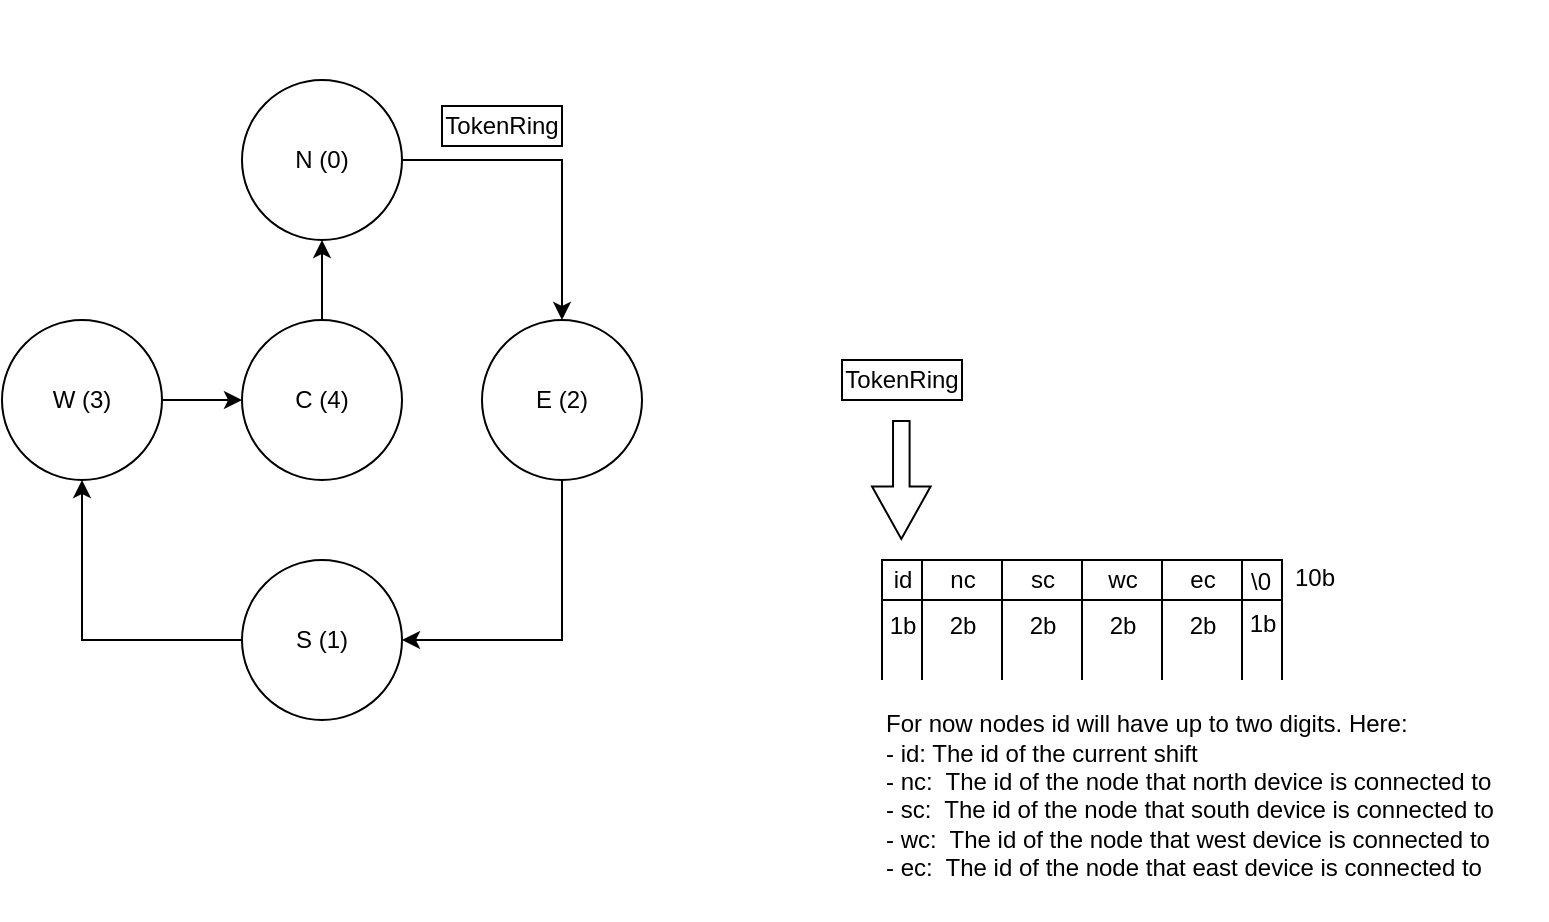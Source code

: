 <mxfile version="24.7.8">
  <diagram id="XiSqjfWHkcOunU51E_Xb" name="Page-1">
    <mxGraphModel dx="1242" dy="819" grid="1" gridSize="10" guides="1" tooltips="1" connect="1" arrows="1" fold="1" page="1" pageScale="1" pageWidth="850" pageHeight="1100" math="0" shadow="0">
      <root>
        <mxCell id="0" />
        <mxCell id="1" parent="0" />
        <mxCell id="bU-0ImXkpVKM8-hS7uHL-8" style="edgeStyle=orthogonalEdgeStyle;rounded=0;orthogonalLoop=1;jettySize=auto;html=1;entryX=0.5;entryY=0;entryDx=0;entryDy=0;" parent="1" source="bU-0ImXkpVKM8-hS7uHL-1" target="bU-0ImXkpVKM8-hS7uHL-2" edge="1">
          <mxGeometry relative="1" as="geometry" />
        </mxCell>
        <mxCell id="bU-0ImXkpVKM8-hS7uHL-1" value="N (0)" style="ellipse;whiteSpace=wrap;html=1;aspect=fixed;" parent="1" vertex="1">
          <mxGeometry x="280" y="520" width="80" height="80" as="geometry" />
        </mxCell>
        <mxCell id="bU-0ImXkpVKM8-hS7uHL-9" style="edgeStyle=orthogonalEdgeStyle;rounded=0;orthogonalLoop=1;jettySize=auto;html=1;entryX=1;entryY=0.5;entryDx=0;entryDy=0;exitX=0.5;exitY=1;exitDx=0;exitDy=0;" parent="1" source="bU-0ImXkpVKM8-hS7uHL-2" target="bU-0ImXkpVKM8-hS7uHL-3" edge="1">
          <mxGeometry relative="1" as="geometry" />
        </mxCell>
        <mxCell id="bU-0ImXkpVKM8-hS7uHL-2" value="E (2)" style="ellipse;whiteSpace=wrap;html=1;aspect=fixed;" parent="1" vertex="1">
          <mxGeometry x="400" y="640" width="80" height="80" as="geometry" />
        </mxCell>
        <mxCell id="bU-0ImXkpVKM8-hS7uHL-10" style="edgeStyle=orthogonalEdgeStyle;rounded=0;orthogonalLoop=1;jettySize=auto;html=1;exitX=0;exitY=0.5;exitDx=0;exitDy=0;entryX=0.5;entryY=1;entryDx=0;entryDy=0;" parent="1" source="bU-0ImXkpVKM8-hS7uHL-3" target="bU-0ImXkpVKM8-hS7uHL-4" edge="1">
          <mxGeometry relative="1" as="geometry" />
        </mxCell>
        <mxCell id="bU-0ImXkpVKM8-hS7uHL-3" value="S (1)" style="ellipse;whiteSpace=wrap;html=1;aspect=fixed;" parent="1" vertex="1">
          <mxGeometry x="280" y="760" width="80" height="80" as="geometry" />
        </mxCell>
        <mxCell id="bU-0ImXkpVKM8-hS7uHL-6" style="edgeStyle=orthogonalEdgeStyle;rounded=0;orthogonalLoop=1;jettySize=auto;html=1;" parent="1" source="bU-0ImXkpVKM8-hS7uHL-4" target="bU-0ImXkpVKM8-hS7uHL-5" edge="1">
          <mxGeometry relative="1" as="geometry" />
        </mxCell>
        <mxCell id="bU-0ImXkpVKM8-hS7uHL-4" value="W (3)" style="ellipse;whiteSpace=wrap;html=1;aspect=fixed;" parent="1" vertex="1">
          <mxGeometry x="160" y="640" width="80" height="80" as="geometry" />
        </mxCell>
        <mxCell id="bU-0ImXkpVKM8-hS7uHL-5" value="C (4)" style="ellipse;whiteSpace=wrap;html=1;aspect=fixed;" parent="1" vertex="1">
          <mxGeometry x="280" y="640" width="80" height="80" as="geometry" />
        </mxCell>
        <mxCell id="bU-0ImXkpVKM8-hS7uHL-7" style="edgeStyle=orthogonalEdgeStyle;rounded=0;orthogonalLoop=1;jettySize=auto;html=1;exitX=0.5;exitY=0;exitDx=0;exitDy=0;entryX=0.5;entryY=1;entryDx=0;entryDy=0;" parent="1" source="bU-0ImXkpVKM8-hS7uHL-5" target="bU-0ImXkpVKM8-hS7uHL-1" edge="1">
          <mxGeometry relative="1" as="geometry" />
        </mxCell>
        <mxCell id="bU-0ImXkpVKM8-hS7uHL-12" value="" style="shape=image;verticalLabelPosition=bottom;labelBackgroundColor=default;verticalAlign=top;aspect=fixed;imageAspect=0;image=https://previews.123rf.com/images/vitalia221/vitalia2212012/vitalia221201200284/161316377-icono-de-br%C3%BAjula-con-norte-sur-este-y-oeste-indicados-ilustraci%C3%B3n-de-vector-de-s%C3%ADmbolo-de.jpg;" parent="1" vertex="1">
          <mxGeometry x="520" y="480" width="80" height="80" as="geometry" />
        </mxCell>
        <mxCell id="bU-0ImXkpVKM8-hS7uHL-13" value="TokenRing" style="rounded=0;whiteSpace=wrap;html=1;" parent="1" vertex="1">
          <mxGeometry x="380" y="533" width="60" height="20" as="geometry" />
        </mxCell>
        <mxCell id="bU-0ImXkpVKM8-hS7uHL-14" value="TokenRing" style="rounded=0;whiteSpace=wrap;html=1;" parent="1" vertex="1">
          <mxGeometry x="580" y="660" width="60" height="20" as="geometry" />
        </mxCell>
        <mxCell id="bU-0ImXkpVKM8-hS7uHL-15" value="" style="shape=flexArrow;endArrow=classic;html=1;rounded=0;width=8.276;endSize=8.414;" parent="1" edge="1">
          <mxGeometry width="50" height="50" relative="1" as="geometry">
            <mxPoint x="609.66" y="690" as="sourcePoint" />
            <mxPoint x="609.66" y="750" as="targetPoint" />
          </mxGeometry>
        </mxCell>
        <mxCell id="bU-0ImXkpVKM8-hS7uHL-16" value="" style="rounded=0;whiteSpace=wrap;html=1;" parent="1" vertex="1">
          <mxGeometry x="600" y="760" width="200" height="20" as="geometry" />
        </mxCell>
        <mxCell id="bU-0ImXkpVKM8-hS7uHL-18" value="" style="endArrow=none;html=1;rounded=0;entryX=0.833;entryY=0.167;entryDx=0;entryDy=0;entryPerimeter=0;" parent="1" target="bU-0ImXkpVKM8-hS7uHL-21" edge="1">
          <mxGeometry width="50" height="50" relative="1" as="geometry">
            <mxPoint x="620" y="820" as="sourcePoint" />
            <mxPoint x="620" y="780" as="targetPoint" />
          </mxGeometry>
        </mxCell>
        <mxCell id="bU-0ImXkpVKM8-hS7uHL-19" value="" style="endArrow=none;html=1;rounded=0;" parent="1" edge="1">
          <mxGeometry width="50" height="50" relative="1" as="geometry">
            <mxPoint x="600" y="820" as="sourcePoint" />
            <mxPoint x="600" y="780" as="targetPoint" />
          </mxGeometry>
        </mxCell>
        <mxCell id="bU-0ImXkpVKM8-hS7uHL-20" value="1b" style="text;html=1;align=center;verticalAlign=middle;resizable=0;points=[];autosize=1;strokeColor=none;fillColor=none;" parent="1" vertex="1">
          <mxGeometry x="590" y="778" width="40" height="30" as="geometry" />
        </mxCell>
        <mxCell id="bU-0ImXkpVKM8-hS7uHL-21" value="id" style="text;html=1;align=center;verticalAlign=middle;resizable=0;points=[];autosize=1;strokeColor=none;fillColor=none;" parent="1" vertex="1">
          <mxGeometry x="595" y="755" width="30" height="30" as="geometry" />
        </mxCell>
        <mxCell id="bU-0ImXkpVKM8-hS7uHL-22" value="" style="endArrow=none;html=1;rounded=0;entryX=0.833;entryY=0.167;entryDx=0;entryDy=0;entryPerimeter=0;" parent="1" edge="1">
          <mxGeometry width="50" height="50" relative="1" as="geometry">
            <mxPoint x="660" y="820" as="sourcePoint" />
            <mxPoint x="660" y="760" as="targetPoint" />
          </mxGeometry>
        </mxCell>
        <mxCell id="bU-0ImXkpVKM8-hS7uHL-23" value="For now nodes id will have up to two digits. Here:&lt;div&gt;- id: The id of the current shift&lt;/div&gt;&lt;div&gt;- nc:&amp;nbsp; The id of the node that north device is connected to&lt;br&gt;&lt;div&gt;- sc:&amp;nbsp; The id of the node that south device is connected to&lt;br&gt;&lt;div&gt;- wc:&amp;nbsp; The id of the node that west device is connected to&lt;br&gt;&lt;div&gt;- ec:&amp;nbsp; The id of the node that east device is connected to&lt;/div&gt;&lt;/div&gt;&lt;/div&gt;&lt;/div&gt;&lt;div&gt;&lt;br&gt;&lt;/div&gt;" style="text;html=1;align=left;verticalAlign=middle;whiteSpace=wrap;rounded=0;" parent="1" vertex="1">
          <mxGeometry x="600" y="830" width="332.5" height="110" as="geometry" />
        </mxCell>
        <mxCell id="bU-0ImXkpVKM8-hS7uHL-24" value="nc" style="text;html=1;align=center;verticalAlign=middle;resizable=0;points=[];autosize=1;strokeColor=none;fillColor=none;" parent="1" vertex="1">
          <mxGeometry x="620" y="755" width="40" height="30" as="geometry" />
        </mxCell>
        <mxCell id="bU-0ImXkpVKM8-hS7uHL-25" value="2b" style="text;html=1;align=center;verticalAlign=middle;resizable=0;points=[];autosize=1;strokeColor=none;fillColor=none;" parent="1" vertex="1">
          <mxGeometry x="620" y="778" width="40" height="30" as="geometry" />
        </mxCell>
        <mxCell id="bU-0ImXkpVKM8-hS7uHL-26" value="sc" style="text;html=1;align=center;verticalAlign=middle;resizable=0;points=[];autosize=1;strokeColor=none;fillColor=none;" parent="1" vertex="1">
          <mxGeometry x="660" y="755" width="40" height="30" as="geometry" />
        </mxCell>
        <mxCell id="bU-0ImXkpVKM8-hS7uHL-27" value="" style="endArrow=none;html=1;rounded=0;entryX=0.833;entryY=0.167;entryDx=0;entryDy=0;entryPerimeter=0;" parent="1" edge="1">
          <mxGeometry width="50" height="50" relative="1" as="geometry">
            <mxPoint x="700" y="820" as="sourcePoint" />
            <mxPoint x="700" y="760" as="targetPoint" />
          </mxGeometry>
        </mxCell>
        <mxCell id="bU-0ImXkpVKM8-hS7uHL-28" value="" style="endArrow=none;html=1;rounded=0;entryX=0.833;entryY=0.167;entryDx=0;entryDy=0;entryPerimeter=0;" parent="1" edge="1">
          <mxGeometry width="50" height="50" relative="1" as="geometry">
            <mxPoint x="740" y="820" as="sourcePoint" />
            <mxPoint x="740" y="760" as="targetPoint" />
          </mxGeometry>
        </mxCell>
        <mxCell id="bU-0ImXkpVKM8-hS7uHL-29" value="" style="endArrow=none;html=1;rounded=0;entryX=0.833;entryY=0.167;entryDx=0;entryDy=0;entryPerimeter=0;" parent="1" edge="1">
          <mxGeometry width="50" height="50" relative="1" as="geometry">
            <mxPoint x="780" y="820" as="sourcePoint" />
            <mxPoint x="780" y="760" as="targetPoint" />
          </mxGeometry>
        </mxCell>
        <mxCell id="bU-0ImXkpVKM8-hS7uHL-30" value="ec" style="text;html=1;align=center;verticalAlign=middle;resizable=0;points=[];autosize=1;strokeColor=none;fillColor=none;" parent="1" vertex="1">
          <mxGeometry x="740" y="755" width="40" height="30" as="geometry" />
        </mxCell>
        <mxCell id="bU-0ImXkpVKM8-hS7uHL-31" value="wc" style="text;html=1;align=center;verticalAlign=middle;resizable=0;points=[];autosize=1;strokeColor=none;fillColor=none;" parent="1" vertex="1">
          <mxGeometry x="700" y="755" width="40" height="30" as="geometry" />
        </mxCell>
        <mxCell id="bU-0ImXkpVKM8-hS7uHL-32" value="2b" style="text;html=1;align=center;verticalAlign=middle;resizable=0;points=[];autosize=1;strokeColor=none;fillColor=none;" parent="1" vertex="1">
          <mxGeometry x="660" y="778" width="40" height="30" as="geometry" />
        </mxCell>
        <mxCell id="bU-0ImXkpVKM8-hS7uHL-33" value="2b" style="text;html=1;align=center;verticalAlign=middle;resizable=0;points=[];autosize=1;strokeColor=none;fillColor=none;" parent="1" vertex="1">
          <mxGeometry x="700" y="778" width="40" height="30" as="geometry" />
        </mxCell>
        <mxCell id="bU-0ImXkpVKM8-hS7uHL-34" value="2b" style="text;html=1;align=center;verticalAlign=middle;resizable=0;points=[];autosize=1;strokeColor=none;fillColor=none;" parent="1" vertex="1">
          <mxGeometry x="740" y="778" width="40" height="30" as="geometry" />
        </mxCell>
        <mxCell id="bU-0ImXkpVKM8-hS7uHL-35" value="10b" style="text;html=1;align=center;verticalAlign=middle;resizable=0;points=[];autosize=1;strokeColor=none;fillColor=none;" parent="1" vertex="1">
          <mxGeometry x="796" y="754" width="40" height="30" as="geometry" />
        </mxCell>
        <mxCell id="bU-0ImXkpVKM8-hS7uHL-37" value="" style="endArrow=none;html=1;rounded=0;entryX=0.833;entryY=0.167;entryDx=0;entryDy=0;entryPerimeter=0;" parent="1" edge="1">
          <mxGeometry width="50" height="50" relative="1" as="geometry">
            <mxPoint x="800" y="820" as="sourcePoint" />
            <mxPoint x="800" y="760" as="targetPoint" />
          </mxGeometry>
        </mxCell>
        <mxCell id="bU-0ImXkpVKM8-hS7uHL-39" value="\0" style="text;html=1;align=center;verticalAlign=middle;resizable=0;points=[];autosize=1;strokeColor=none;fillColor=none;" parent="1" vertex="1">
          <mxGeometry x="774" y="756" width="30" height="30" as="geometry" />
        </mxCell>
        <mxCell id="bU-0ImXkpVKM8-hS7uHL-41" value="1b" style="text;html=1;align=center;verticalAlign=middle;resizable=0;points=[];autosize=1;strokeColor=none;fillColor=none;" parent="1" vertex="1">
          <mxGeometry x="770" y="777" width="40" height="30" as="geometry" />
        </mxCell>
      </root>
    </mxGraphModel>
  </diagram>
</mxfile>
